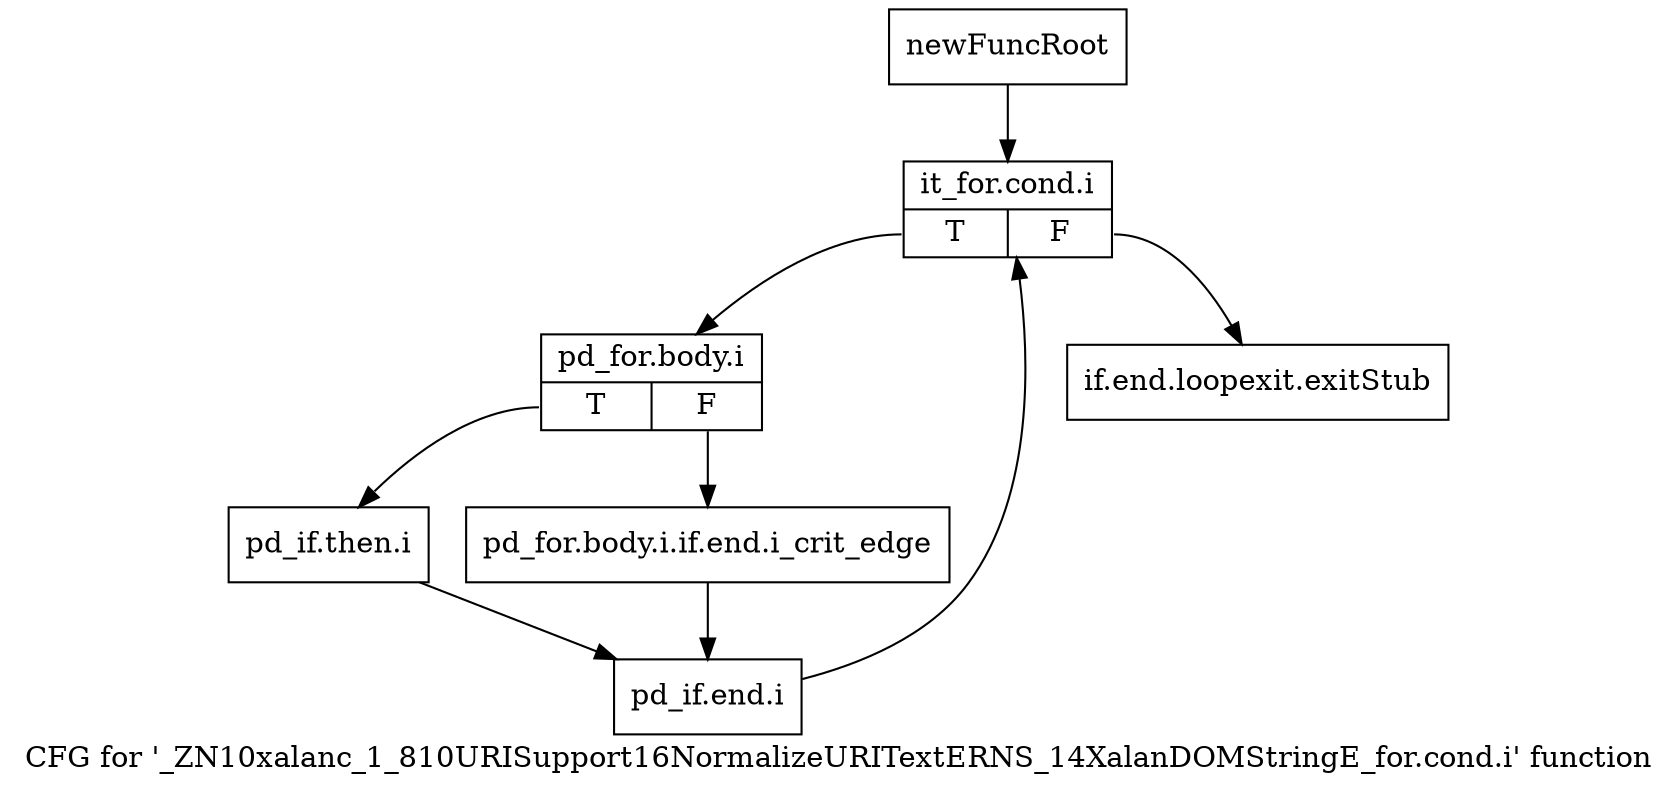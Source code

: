 digraph "CFG for '_ZN10xalanc_1_810URISupport16NormalizeURITextERNS_14XalanDOMStringE_for.cond.i' function" {
	label="CFG for '_ZN10xalanc_1_810URISupport16NormalizeURITextERNS_14XalanDOMStringE_for.cond.i' function";

	Node0x9d62a60 [shape=record,label="{newFuncRoot}"];
	Node0x9d62a60 -> Node0x9d62b00;
	Node0x9d62ab0 [shape=record,label="{if.end.loopexit.exitStub}"];
	Node0x9d62b00 [shape=record,label="{it_for.cond.i|{<s0>T|<s1>F}}"];
	Node0x9d62b00:s0 -> Node0x9d62b50;
	Node0x9d62b00:s1 -> Node0x9d62ab0;
	Node0x9d62b50 [shape=record,label="{pd_for.body.i|{<s0>T|<s1>F}}"];
	Node0x9d62b50:s0 -> Node0x9d63040;
	Node0x9d62b50:s1 -> Node0x9d62ff0;
	Node0x9d62ff0 [shape=record,label="{pd_for.body.i.if.end.i_crit_edge}"];
	Node0x9d62ff0 -> Node0x9d63090;
	Node0x9d63040 [shape=record,label="{pd_if.then.i}"];
	Node0x9d63040 -> Node0x9d63090;
	Node0x9d63090 [shape=record,label="{pd_if.end.i}"];
	Node0x9d63090 -> Node0x9d62b00;
}
